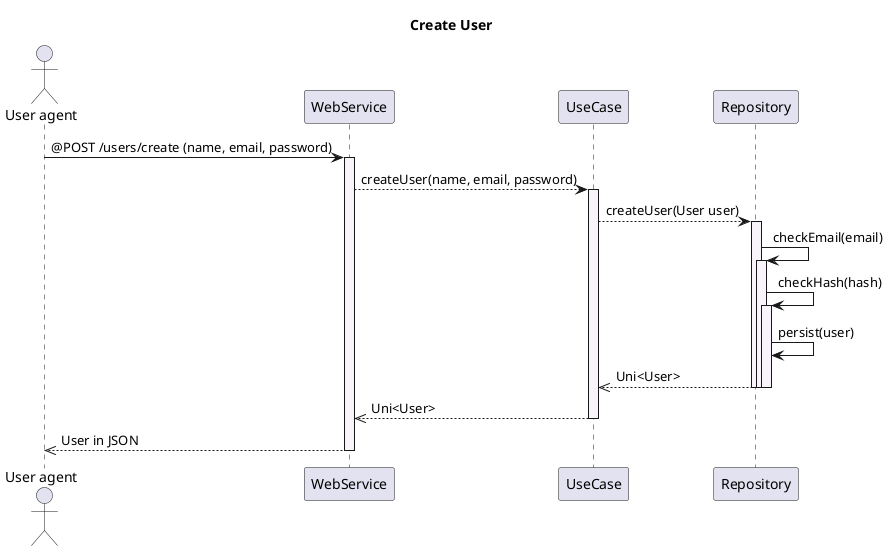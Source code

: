 @startuml

title Create User
actor "User agent"

"User agent" -> WebService: @POST /users/create (name, email, password)
activate WebService #F9F3FC

WebService --> UseCase : createUser(name, email, password)
activate UseCase #F9F3FC

UseCase --> Repository : createUser(User user)
activate Repository #F9F3FC
Repository -> Repository: checkEmail(email)
activate Repository #F9F3FC

Repository -> Repository: checkHash(hash)
activate Repository #F9F3FC

Repository -> Repository: persist(user)
Repository -->> UseCase : Uni<User>

deactivate Repository
deactivate Repository
deactivate Repository

UseCase -->> WebService : Uni<User>
deactivate UseCase

WebService -->> "User agent" : User in JSON
deactivate WebService

@enduml